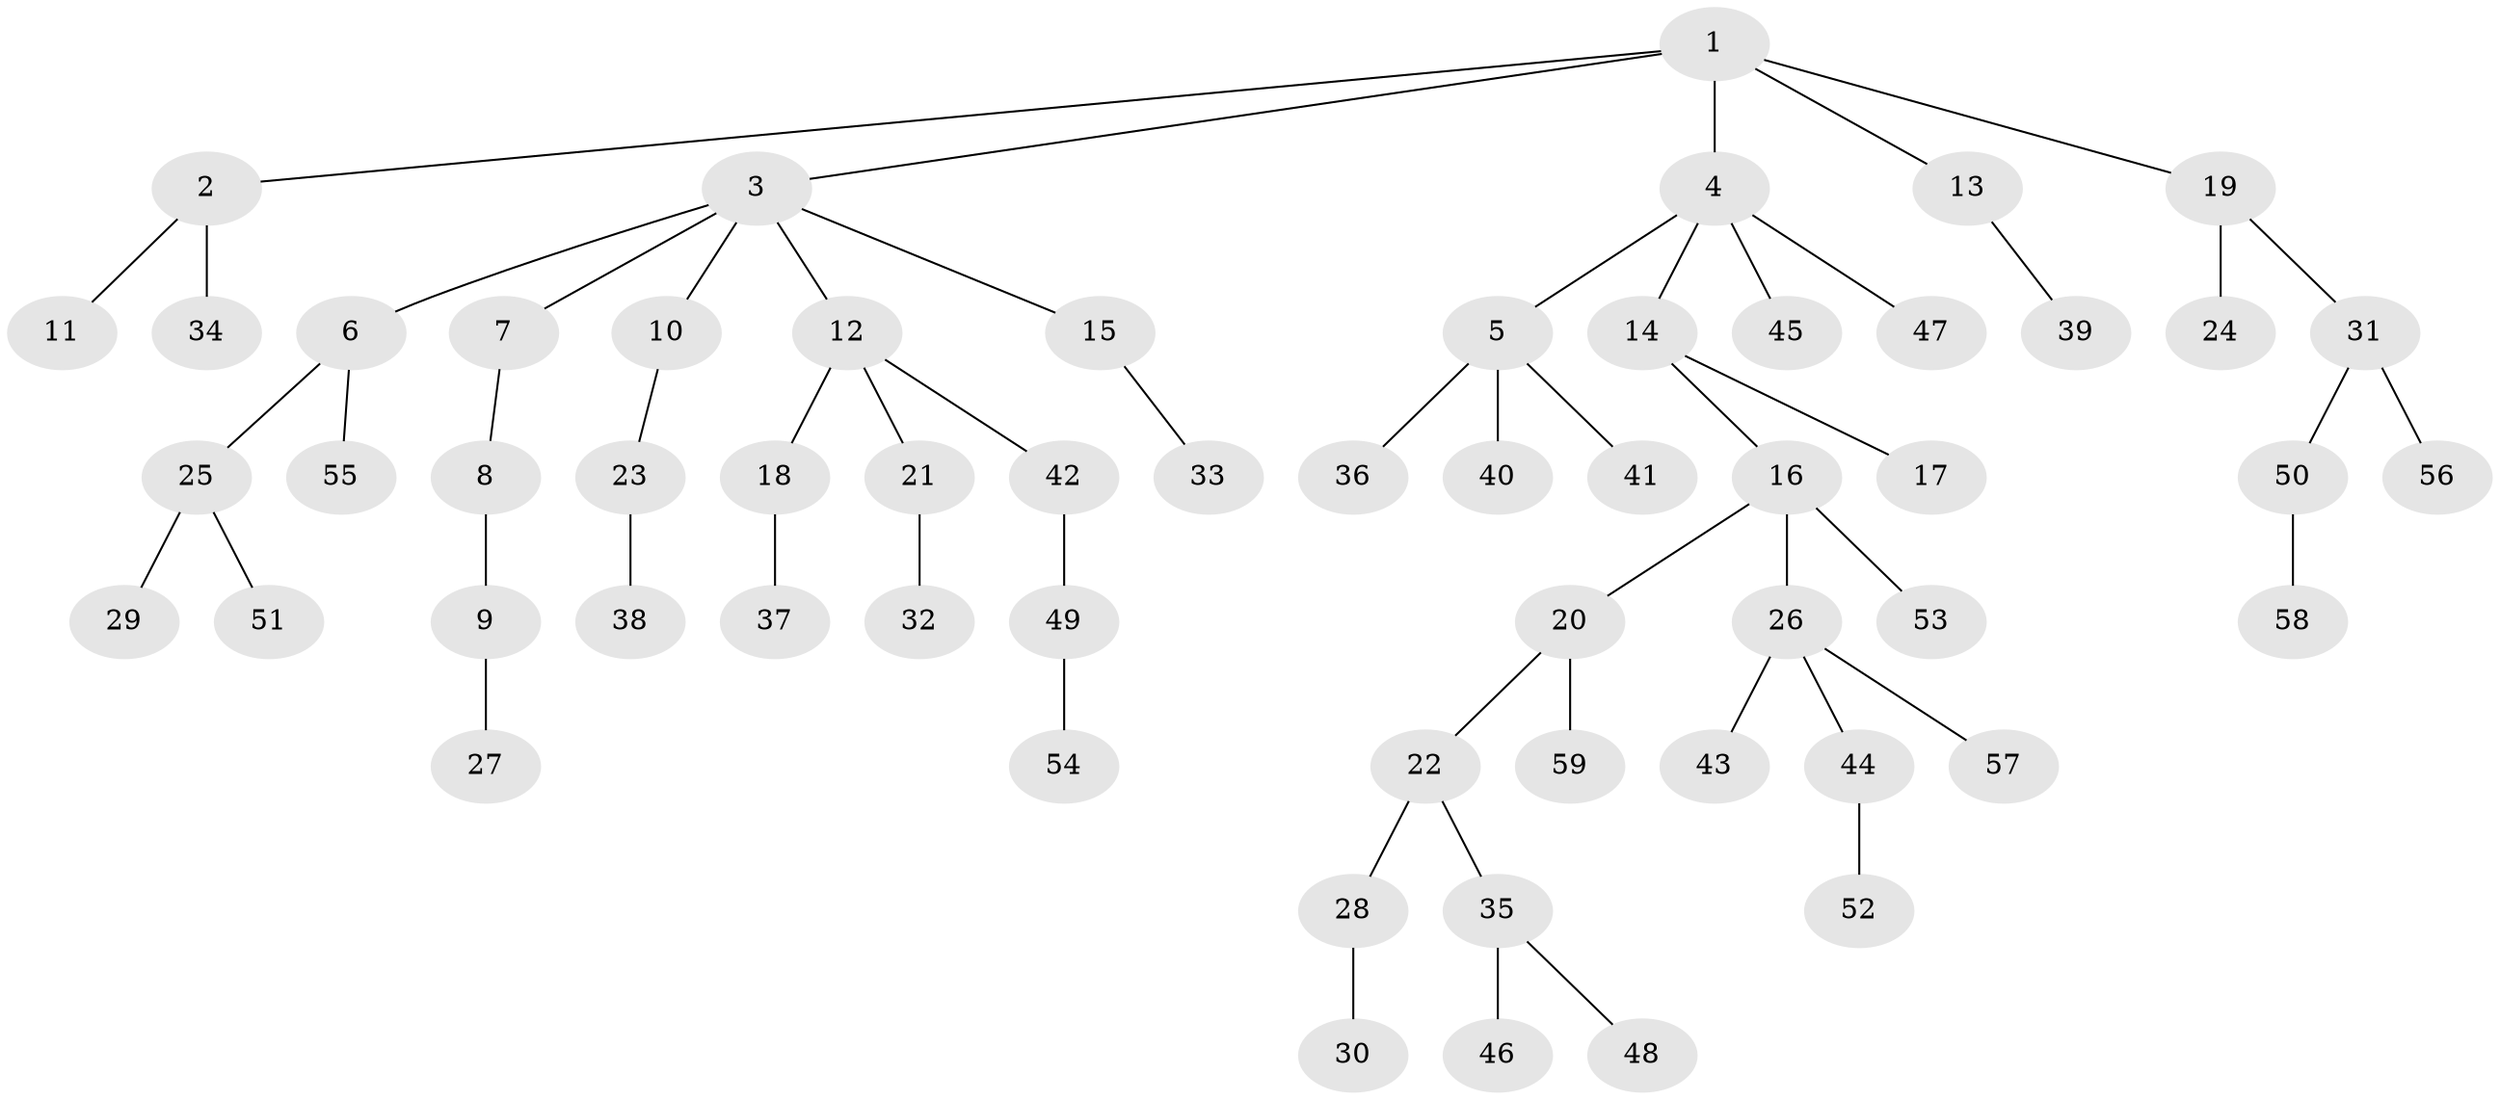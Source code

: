 // Generated by graph-tools (version 1.1) at 2025/50/03/09/25 03:50:22]
// undirected, 59 vertices, 58 edges
graph export_dot {
graph [start="1"]
  node [color=gray90,style=filled];
  1;
  2;
  3;
  4;
  5;
  6;
  7;
  8;
  9;
  10;
  11;
  12;
  13;
  14;
  15;
  16;
  17;
  18;
  19;
  20;
  21;
  22;
  23;
  24;
  25;
  26;
  27;
  28;
  29;
  30;
  31;
  32;
  33;
  34;
  35;
  36;
  37;
  38;
  39;
  40;
  41;
  42;
  43;
  44;
  45;
  46;
  47;
  48;
  49;
  50;
  51;
  52;
  53;
  54;
  55;
  56;
  57;
  58;
  59;
  1 -- 2;
  1 -- 3;
  1 -- 4;
  1 -- 13;
  1 -- 19;
  2 -- 11;
  2 -- 34;
  3 -- 6;
  3 -- 7;
  3 -- 10;
  3 -- 12;
  3 -- 15;
  4 -- 5;
  4 -- 14;
  4 -- 45;
  4 -- 47;
  5 -- 36;
  5 -- 40;
  5 -- 41;
  6 -- 25;
  6 -- 55;
  7 -- 8;
  8 -- 9;
  9 -- 27;
  10 -- 23;
  12 -- 18;
  12 -- 21;
  12 -- 42;
  13 -- 39;
  14 -- 16;
  14 -- 17;
  15 -- 33;
  16 -- 20;
  16 -- 26;
  16 -- 53;
  18 -- 37;
  19 -- 24;
  19 -- 31;
  20 -- 22;
  20 -- 59;
  21 -- 32;
  22 -- 28;
  22 -- 35;
  23 -- 38;
  25 -- 29;
  25 -- 51;
  26 -- 43;
  26 -- 44;
  26 -- 57;
  28 -- 30;
  31 -- 50;
  31 -- 56;
  35 -- 46;
  35 -- 48;
  42 -- 49;
  44 -- 52;
  49 -- 54;
  50 -- 58;
}
